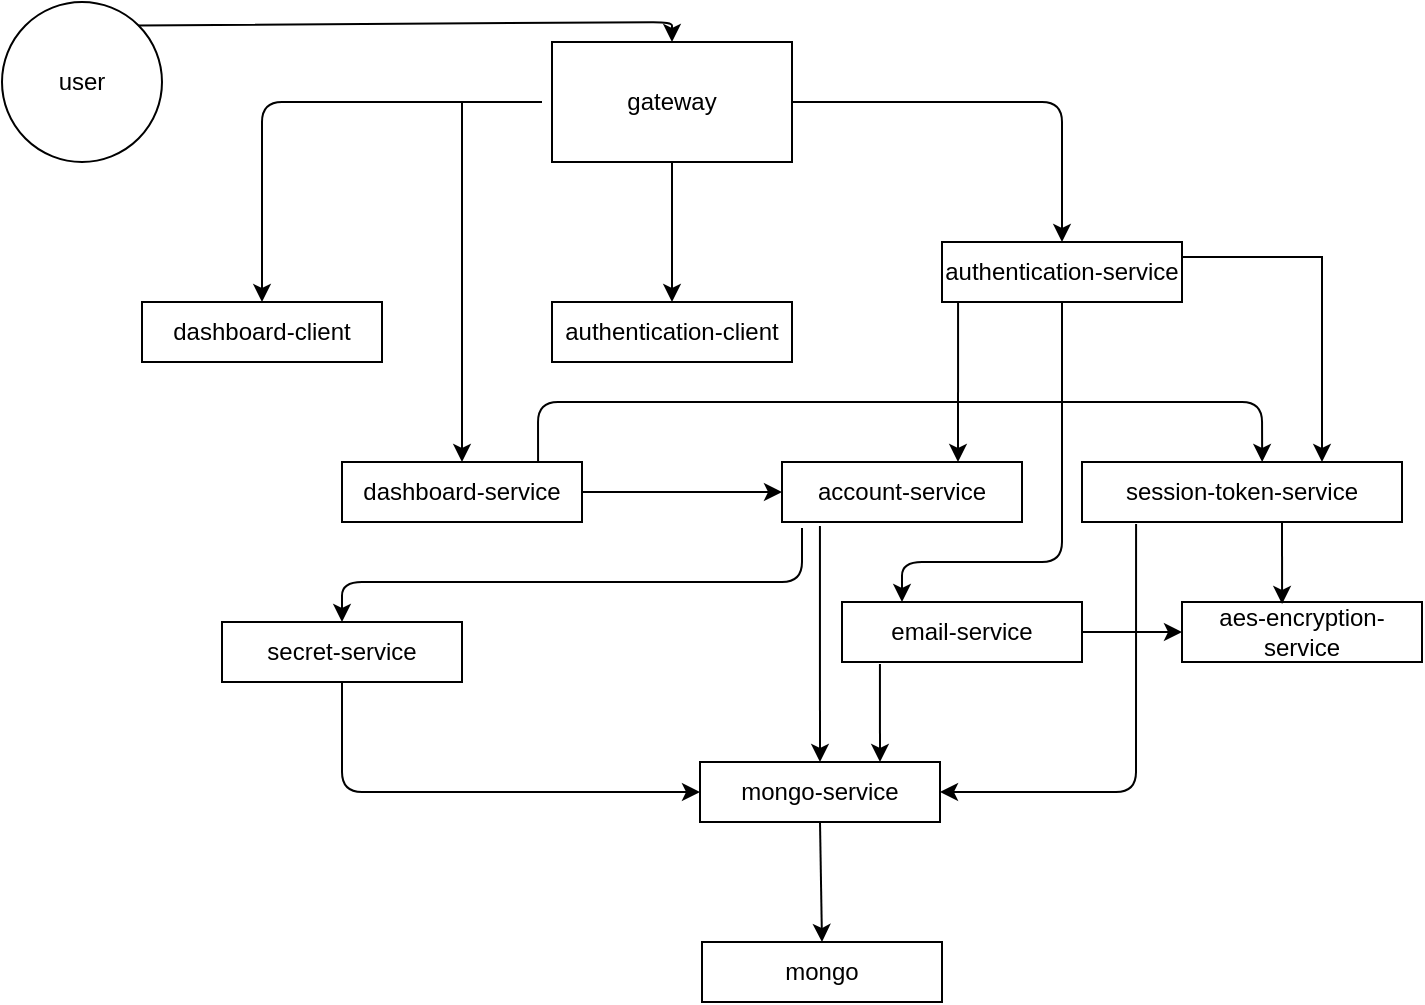<mxfile version="10.7.5" type="google"><diagram id="ElkBxw-iENMSEgMRpENf" name="Page-1"><mxGraphModel dx="918" dy="689" grid="1" gridSize="10" guides="1" tooltips="1" connect="1" arrows="1" fold="1" page="1" pageScale="1" pageWidth="850" pageHeight="1100" math="0" shadow="0"><root><mxCell id="0"/><mxCell id="1" parent="0"/><mxCell id="FpBsjBoHPcXcJhuIh8rv-1" value="gateway" style="rounded=0;whiteSpace=wrap;html=1;" parent="1" vertex="1"><mxGeometry x="305" y="30" width="120" height="60" as="geometry"/></mxCell><mxCell id="FpBsjBoHPcXcJhuIh8rv-3" value="" style="endArrow=classic;html=1;exitX=0.5;exitY=1;exitDx=0;exitDy=0;" parent="1" source="FpBsjBoHPcXcJhuIh8rv-1" edge="1"><mxGeometry width="50" height="50" relative="1" as="geometry"><mxPoint x="310" y="160" as="sourcePoint"/><mxPoint x="365" y="160" as="targetPoint"/></mxGeometry></mxCell><mxCell id="FpBsjBoHPcXcJhuIh8rv-4" value="" style="endArrow=classic;html=1;" parent="1" edge="1"><mxGeometry width="50" height="50" relative="1" as="geometry"><mxPoint x="300" y="60" as="sourcePoint"/><mxPoint x="160" y="160" as="targetPoint"/><Array as="points"><mxPoint x="160" y="60"/></Array></mxGeometry></mxCell><mxCell id="FpBsjBoHPcXcJhuIh8rv-5" value="" style="endArrow=classic;html=1;" parent="1" target="FpBsjBoHPcXcJhuIh8rv-7" edge="1"><mxGeometry width="50" height="50" relative="1" as="geometry"><mxPoint x="260" y="60" as="sourcePoint"/><mxPoint x="260" y="240" as="targetPoint"/></mxGeometry></mxCell><mxCell id="FpBsjBoHPcXcJhuIh8rv-6" value="dashboard-client" style="rounded=0;whiteSpace=wrap;html=1;" parent="1" vertex="1"><mxGeometry x="100" y="160" width="120" height="30" as="geometry"/></mxCell><mxCell id="FpBsjBoHPcXcJhuIh8rv-7" value="dashboard-service" style="rounded=0;whiteSpace=wrap;html=1;" parent="1" vertex="1"><mxGeometry x="200" y="240" width="120" height="30" as="geometry"/></mxCell><mxCell id="FpBsjBoHPcXcJhuIh8rv-8" value="authentication-client" style="rounded=0;whiteSpace=wrap;html=1;" parent="1" vertex="1"><mxGeometry x="305" y="160" width="120" height="30" as="geometry"/></mxCell><mxCell id="FpBsjBoHPcXcJhuIh8rv-9" value="" style="endArrow=classic;html=1;exitX=1;exitY=0.5;exitDx=0;exitDy=0;" parent="1" source="FpBsjBoHPcXcJhuIh8rv-1" target="FpBsjBoHPcXcJhuIh8rv-10" edge="1"><mxGeometry width="50" height="50" relative="1" as="geometry"><mxPoint x="100" y="310" as="sourcePoint"/><mxPoint x="560" y="160" as="targetPoint"/><Array as="points"><mxPoint x="560" y="60"/></Array></mxGeometry></mxCell><mxCell id="FpBsjBoHPcXcJhuIh8rv-19" style="edgeStyle=orthogonalEdgeStyle;rounded=0;orthogonalLoop=1;jettySize=auto;html=1;exitX=1;exitY=0.25;exitDx=0;exitDy=0;entryX=0.75;entryY=0;entryDx=0;entryDy=0;" parent="1" source="FpBsjBoHPcXcJhuIh8rv-10" target="FpBsjBoHPcXcJhuIh8rv-15" edge="1"><mxGeometry relative="1" as="geometry"/></mxCell><mxCell id="FpBsjBoHPcXcJhuIh8rv-10" value="authentication-service&lt;br&gt;" style="rounded=0;whiteSpace=wrap;html=1;" parent="1" vertex="1"><mxGeometry x="500" y="130" width="120" height="30" as="geometry"/></mxCell><mxCell id="FpBsjBoHPcXcJhuIh8rv-12" value="" style="endArrow=classic;html=1;exitX=0.067;exitY=1;exitDx=0;exitDy=0;exitPerimeter=0;" parent="1" source="FpBsjBoHPcXcJhuIh8rv-10" edge="1"><mxGeometry width="50" height="50" relative="1" as="geometry"><mxPoint x="100" y="340" as="sourcePoint"/><mxPoint x="508" y="240" as="targetPoint"/></mxGeometry></mxCell><mxCell id="FpBsjBoHPcXcJhuIh8rv-13" value="" style="endArrow=classic;html=1;exitX=0.5;exitY=1;exitDx=0;exitDy=0;entryX=0.25;entryY=0;entryDx=0;entryDy=0;" parent="1" source="FpBsjBoHPcXcJhuIh8rv-10" target="FpBsjBoHPcXcJhuIh8rv-24" edge="1"><mxGeometry width="50" height="50" relative="1" as="geometry"><mxPoint x="100" y="340" as="sourcePoint"/><mxPoint x="560" y="310" as="targetPoint"/><Array as="points"><mxPoint x="560" y="290"/><mxPoint x="480" y="290"/></Array></mxGeometry></mxCell><mxCell id="FpBsjBoHPcXcJhuIh8rv-14" value="account-service" style="rounded=0;whiteSpace=wrap;html=1;" parent="1" vertex="1"><mxGeometry x="420" y="240" width="120" height="30" as="geometry"/></mxCell><mxCell id="FpBsjBoHPcXcJhuIh8rv-15" value="session-token-service" style="rounded=0;whiteSpace=wrap;html=1;" parent="1" vertex="1"><mxGeometry x="570" y="240" width="160" height="30" as="geometry"/></mxCell><mxCell id="FpBsjBoHPcXcJhuIh8rv-17" value="" style="endArrow=classic;html=1;entryX=0.563;entryY=0;entryDx=0;entryDy=0;entryPerimeter=0;exitX=0.817;exitY=0;exitDx=0;exitDy=0;exitPerimeter=0;" parent="1" source="FpBsjBoHPcXcJhuIh8rv-7" target="FpBsjBoHPcXcJhuIh8rv-15" edge="1"><mxGeometry width="50" height="50" relative="1" as="geometry"><mxPoint x="310" y="210" as="sourcePoint"/><mxPoint x="150" y="290" as="targetPoint"/><Array as="points"><mxPoint x="298" y="210"/><mxPoint x="660" y="210"/></Array></mxGeometry></mxCell><mxCell id="FpBsjBoHPcXcJhuIh8rv-18" value="" style="endArrow=classic;html=1;exitX=1;exitY=0.5;exitDx=0;exitDy=0;entryX=0;entryY=0.5;entryDx=0;entryDy=0;" parent="1" source="FpBsjBoHPcXcJhuIh8rv-7" target="FpBsjBoHPcXcJhuIh8rv-14" edge="1"><mxGeometry width="50" height="50" relative="1" as="geometry"><mxPoint x="100" y="390" as="sourcePoint"/><mxPoint x="150" y="340" as="targetPoint"/></mxGeometry></mxCell><mxCell id="FpBsjBoHPcXcJhuIh8rv-20" value="user" style="ellipse;whiteSpace=wrap;html=1;aspect=fixed;" parent="1" vertex="1"><mxGeometry x="30" y="10" width="80" height="80" as="geometry"/></mxCell><mxCell id="FpBsjBoHPcXcJhuIh8rv-21" value="" style="endArrow=classic;html=1;exitX=1;exitY=0;exitDx=0;exitDy=0;entryX=0.5;entryY=0;entryDx=0;entryDy=0;" parent="1" source="FpBsjBoHPcXcJhuIh8rv-20" target="FpBsjBoHPcXcJhuIh8rv-1" edge="1"><mxGeometry width="50" height="50" relative="1" as="geometry"><mxPoint x="30" y="470" as="sourcePoint"/><mxPoint x="80" y="420" as="targetPoint"/><Array as="points"><mxPoint x="365" y="20"/></Array></mxGeometry></mxCell><mxCell id="FpBsjBoHPcXcJhuIh8rv-22" value="" style="endArrow=classic;html=1;" parent="1" edge="1"><mxGeometry width="50" height="50" relative="1" as="geometry"><mxPoint x="430" y="273" as="sourcePoint"/><mxPoint x="200" y="320" as="targetPoint"/><Array as="points"><mxPoint x="430" y="300"/><mxPoint x="200" y="300"/></Array></mxGeometry></mxCell><mxCell id="FpBsjBoHPcXcJhuIh8rv-23" value="secret-service" style="rounded=0;whiteSpace=wrap;html=1;" parent="1" vertex="1"><mxGeometry x="140" y="320" width="120" height="30" as="geometry"/></mxCell><mxCell id="FpBsjBoHPcXcJhuIh8rv-24" value="email-service" style="rounded=0;whiteSpace=wrap;html=1;" parent="1" vertex="1"><mxGeometry x="450" y="310" width="120" height="30" as="geometry"/></mxCell><mxCell id="FpBsjBoHPcXcJhuIh8rv-25" value="aes-encryption-service" style="rounded=0;whiteSpace=wrap;html=1;" parent="1" vertex="1"><mxGeometry x="620" y="310" width="120" height="30" as="geometry"/></mxCell><mxCell id="FpBsjBoHPcXcJhuIh8rv-26" value="" style="endArrow=classic;html=1;exitX=1;exitY=0.5;exitDx=0;exitDy=0;entryX=0;entryY=0.5;entryDx=0;entryDy=0;" parent="1" source="FpBsjBoHPcXcJhuIh8rv-24" target="FpBsjBoHPcXcJhuIh8rv-25" edge="1"><mxGeometry width="50" height="50" relative="1" as="geometry"><mxPoint x="570" y="370" as="sourcePoint"/><mxPoint x="620" y="320" as="targetPoint"/></mxGeometry></mxCell><mxCell id="FpBsjBoHPcXcJhuIh8rv-27" value="" style="endArrow=classic;html=1;entryX=0.417;entryY=0.033;entryDx=0;entryDy=0;entryPerimeter=0;" parent="1" target="FpBsjBoHPcXcJhuIh8rv-25" edge="1"><mxGeometry width="50" height="50" relative="1" as="geometry"><mxPoint x="670" y="270" as="sourcePoint"/><mxPoint x="710" y="270" as="targetPoint"/></mxGeometry></mxCell><mxCell id="FpBsjBoHPcXcJhuIh8rv-28" value="" style="endArrow=classic;html=1;exitX=0.158;exitY=1.067;exitDx=0;exitDy=0;exitPerimeter=0;" parent="1" source="FpBsjBoHPcXcJhuIh8rv-14" target="FpBsjBoHPcXcJhuIh8rv-29" edge="1"><mxGeometry width="50" height="50" relative="1" as="geometry"><mxPoint x="440" y="320" as="sourcePoint"/><mxPoint x="439" y="420" as="targetPoint"/></mxGeometry></mxCell><mxCell id="FpBsjBoHPcXcJhuIh8rv-29" value="mongo-service&lt;br&gt;" style="rounded=0;whiteSpace=wrap;html=1;" parent="1" vertex="1"><mxGeometry x="379" y="390" width="120" height="30" as="geometry"/></mxCell><mxCell id="FpBsjBoHPcXcJhuIh8rv-30" value="" style="endArrow=classic;html=1;exitX=0.5;exitY=1;exitDx=0;exitDy=0;entryX=0;entryY=0.5;entryDx=0;entryDy=0;" parent="1" source="FpBsjBoHPcXcJhuIh8rv-23" target="FpBsjBoHPcXcJhuIh8rv-29" edge="1"><mxGeometry width="50" height="50" relative="1" as="geometry"><mxPoint x="30" y="490" as="sourcePoint"/><mxPoint x="80" y="440" as="targetPoint"/><Array as="points"><mxPoint x="200" y="405"/></Array></mxGeometry></mxCell><mxCell id="FpBsjBoHPcXcJhuIh8rv-31" value="" style="endArrow=classic;html=1;entryX=0.75;entryY=0;entryDx=0;entryDy=0;exitX=0.158;exitY=1.033;exitDx=0;exitDy=0;exitPerimeter=0;" parent="1" source="FpBsjBoHPcXcJhuIh8rv-24" target="FpBsjBoHPcXcJhuIh8rv-29" edge="1"><mxGeometry width="50" height="50" relative="1" as="geometry"><mxPoint x="469" y="350" as="sourcePoint"/><mxPoint x="80" y="440" as="targetPoint"/></mxGeometry></mxCell><mxCell id="FpBsjBoHPcXcJhuIh8rv-32" value="" style="endArrow=classic;html=1;exitX=0.169;exitY=1.033;exitDx=0;exitDy=0;exitPerimeter=0;entryX=1;entryY=0.5;entryDx=0;entryDy=0;" parent="1" source="FpBsjBoHPcXcJhuIh8rv-15" target="FpBsjBoHPcXcJhuIh8rv-29" edge="1"><mxGeometry width="50" height="50" relative="1" as="geometry"><mxPoint x="30" y="490" as="sourcePoint"/><mxPoint x="80" y="440" as="targetPoint"/><Array as="points"><mxPoint x="597" y="405"/></Array></mxGeometry></mxCell><mxCell id="FpBsjBoHPcXcJhuIh8rv-33" value="mongo" style="rounded=0;whiteSpace=wrap;html=1;" parent="1" vertex="1"><mxGeometry x="380" y="480" width="120" height="30" as="geometry"/></mxCell><mxCell id="FpBsjBoHPcXcJhuIh8rv-34" value="" style="endArrow=classic;html=1;entryX=0.5;entryY=0;entryDx=0;entryDy=0;exitX=0.5;exitY=1;exitDx=0;exitDy=0;" parent="1" source="FpBsjBoHPcXcJhuIh8rv-29" target="FpBsjBoHPcXcJhuIh8rv-33" edge="1"><mxGeometry width="50" height="50" relative="1" as="geometry"><mxPoint x="30" y="610" as="sourcePoint"/><mxPoint x="80" y="560" as="targetPoint"/></mxGeometry></mxCell></root></mxGraphModel></diagram></mxfile>